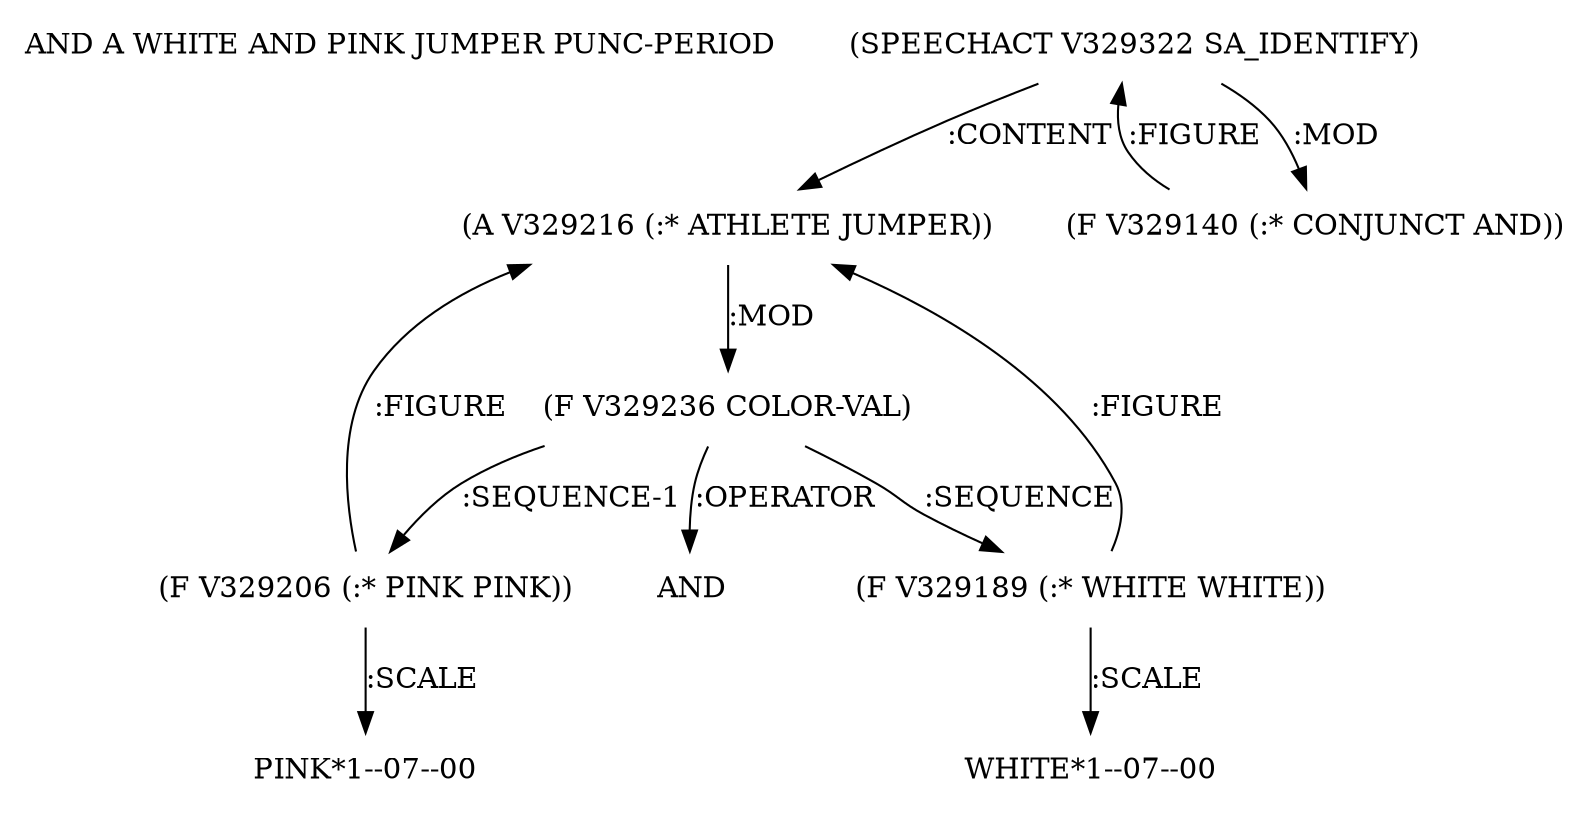 digraph Terms {
  node [shape=none]
  "AND A WHITE AND PINK JUMPER PUNC-PERIOD"
  "V329322" [label="(SPEECHACT V329322 SA_IDENTIFY)"]
  "V329322" -> "V329216" [label=":CONTENT"]
  "V329322" -> "V329140" [label=":MOD"]
  "V329140" [label="(F V329140 (:* CONJUNCT AND))"]
  "V329140" -> "V329322" [label=":FIGURE"]
  "V329216" [label="(A V329216 (:* ATHLETE JUMPER))"]
  "V329216" -> "V329236" [label=":MOD"]
  "V329236" [label="(F V329236 COLOR-VAL)"]
  "V329236" -> "V329189" [label=":SEQUENCE"]
  "V329236" -> "V329206" [label=":SEQUENCE-1"]
  "V329236" -> "NT329792" [label=":OPERATOR"]
  "NT329792" [label="AND"]
  "V329189" [label="(F V329189 (:* WHITE WHITE))"]
  "V329189" -> "V329216" [label=":FIGURE"]
  "V329189" -> "NT329793" [label=":SCALE"]
  "NT329793" [label="WHITE*1--07--00"]
  "V329206" [label="(F V329206 (:* PINK PINK))"]
  "V329206" -> "V329216" [label=":FIGURE"]
  "V329206" -> "NT329794" [label=":SCALE"]
  "NT329794" [label="PINK*1--07--00"]
}
